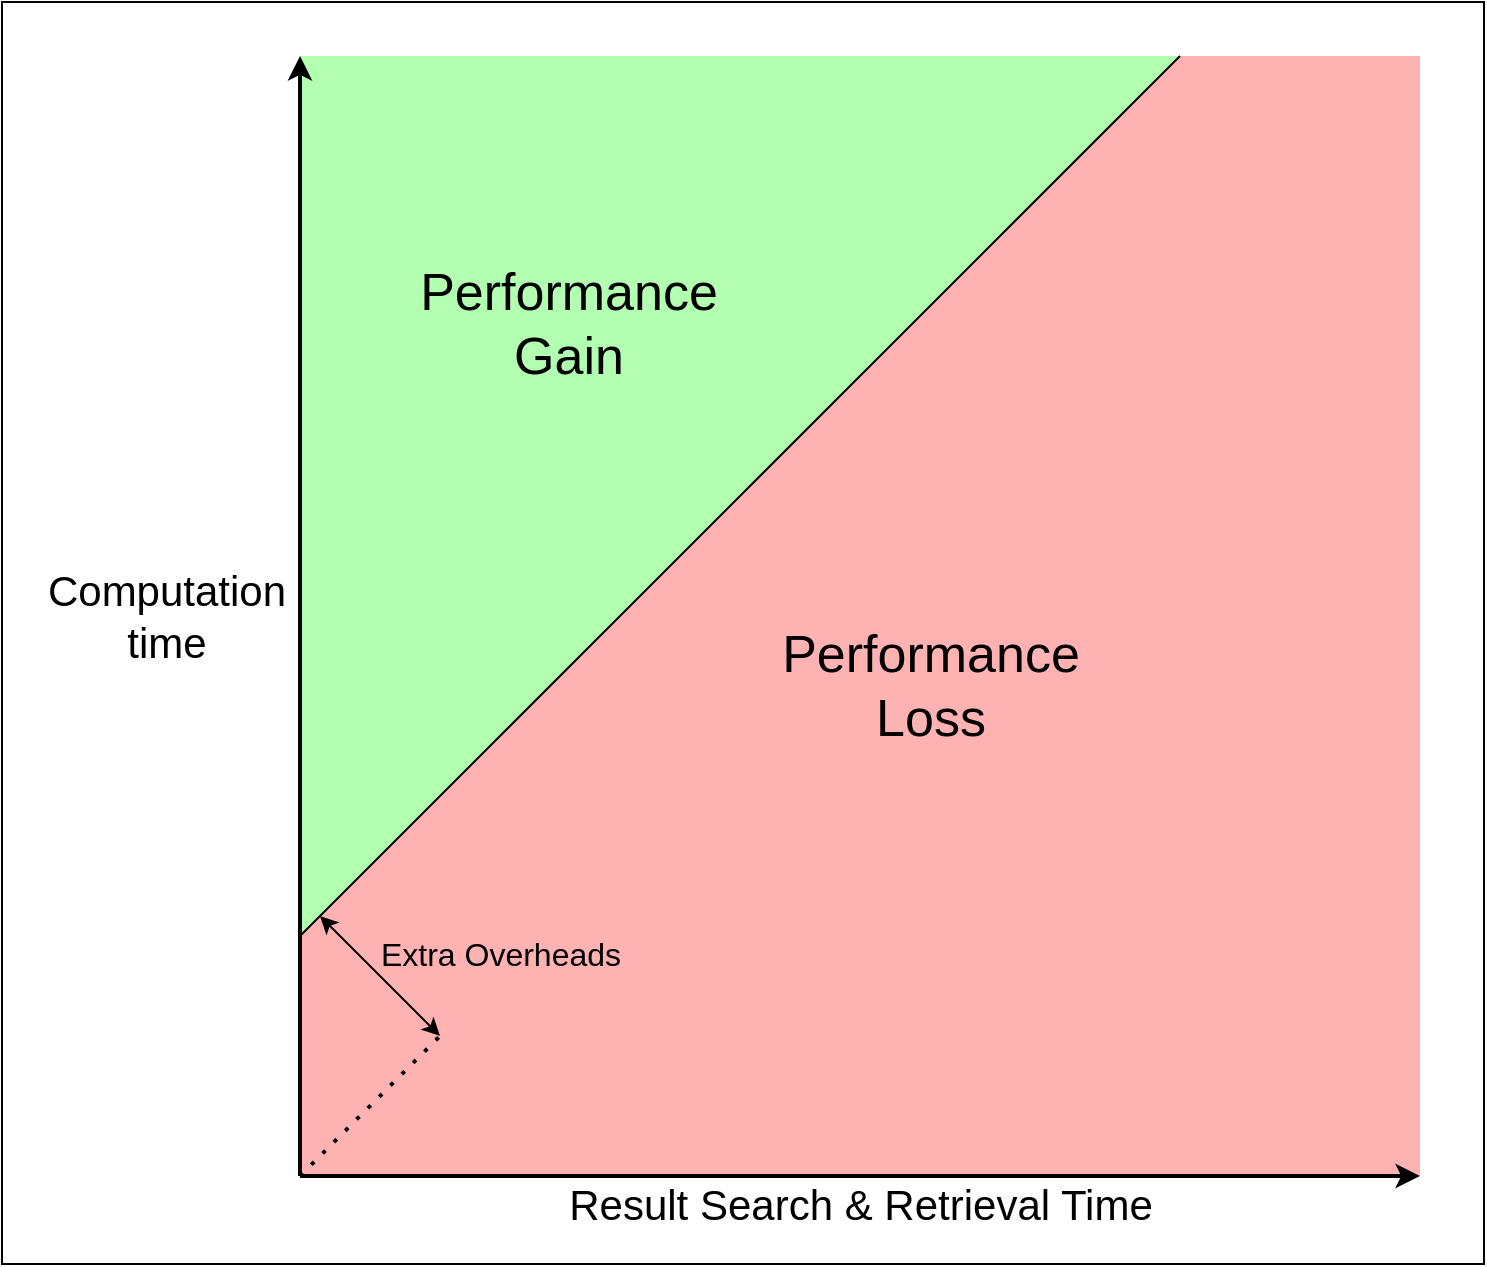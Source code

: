 <mxfile version="25.0.3">
  <diagram name="페이지-1" id="7yRZqA8zx_0-Kt9_PznU">
    <mxGraphModel dx="2261" dy="746" grid="1" gridSize="10" guides="1" tooltips="1" connect="1" arrows="1" fold="1" page="1" pageScale="1" pageWidth="827" pageHeight="1169" math="0" shadow="0">
      <root>
        <mxCell id="0" />
        <mxCell id="1" parent="0" />
        <mxCell id="nc0H4JgxdPSwkRKwztUI-23" value="" style="rounded=0;whiteSpace=wrap;html=1;" parent="1" vertex="1">
          <mxGeometry x="-29" y="93" width="741" height="631" as="geometry" />
        </mxCell>
        <mxCell id="nc0H4JgxdPSwkRKwztUI-21" value="" style="shape=card;whiteSpace=wrap;html=1;size=440;strokeColor=none;fillColor=#FF0000;opacity=30;" parent="1" vertex="1">
          <mxGeometry x="120" y="120" width="560" height="560" as="geometry" />
        </mxCell>
        <mxCell id="nc0H4JgxdPSwkRKwztUI-16" value="" style="shape=manualInput;whiteSpace=wrap;html=1;size=440;rotation=-180;strokeColor=none;fillColor=#00FF00;opacity=30;" parent="1" vertex="1">
          <mxGeometry x="120" y="120" width="440" height="440" as="geometry" />
        </mxCell>
        <mxCell id="nc0H4JgxdPSwkRKwztUI-2" value="" style="endArrow=classic;html=1;rounded=0;endFill=1;strokeWidth=2;" parent="1" edge="1">
          <mxGeometry width="50" height="50" relative="1" as="geometry">
            <mxPoint x="120" y="680" as="sourcePoint" />
            <mxPoint x="120" y="120" as="targetPoint" />
          </mxGeometry>
        </mxCell>
        <mxCell id="nc0H4JgxdPSwkRKwztUI-5" value="Computation&lt;div style=&quot;font-size: 21px;&quot;&gt;time&lt;/div&gt;" style="edgeLabel;html=1;align=center;verticalAlign=middle;resizable=0;points=[];fontSize=21;" parent="nc0H4JgxdPSwkRKwztUI-2" vertex="1" connectable="0">
          <mxGeometry relative="1" as="geometry">
            <mxPoint x="-67" as="offset" />
          </mxGeometry>
        </mxCell>
        <mxCell id="nc0H4JgxdPSwkRKwztUI-3" value="" style="endArrow=classic;html=1;rounded=0;endFill=1;strokeWidth=2;" parent="1" edge="1">
          <mxGeometry width="50" height="50" relative="1" as="geometry">
            <mxPoint x="120" y="680" as="sourcePoint" />
            <mxPoint x="680" y="680" as="targetPoint" />
          </mxGeometry>
        </mxCell>
        <mxCell id="nc0H4JgxdPSwkRKwztUI-4" value="Result Search &amp;amp; Retrieval Time" style="edgeLabel;html=1;align=center;verticalAlign=middle;resizable=0;points=[];fontSize=21;" parent="nc0H4JgxdPSwkRKwztUI-3" vertex="1" connectable="0">
          <mxGeometry relative="1" as="geometry">
            <mxPoint y="14" as="offset" />
          </mxGeometry>
        </mxCell>
        <mxCell id="nc0H4JgxdPSwkRKwztUI-6" value="" style="endArrow=none;html=1;rounded=0;endFill=0;strokeWidth=1;" parent="1" edge="1">
          <mxGeometry width="50" height="50" relative="1" as="geometry">
            <mxPoint x="120" y="560" as="sourcePoint" />
            <mxPoint x="560" y="120" as="targetPoint" />
          </mxGeometry>
        </mxCell>
        <mxCell id="nc0H4JgxdPSwkRKwztUI-19" value="Performance&lt;br style=&quot;font-size: 26px;&quot;&gt;Gain" style="edgeLabel;html=1;align=center;verticalAlign=middle;resizable=0;points=[];fontSize=26;fontColor=#000000;labelBackgroundColor=none;" parent="nc0H4JgxdPSwkRKwztUI-6" vertex="1" connectable="0">
          <mxGeometry relative="1" as="geometry">
            <mxPoint x="-86" y="-86" as="offset" />
          </mxGeometry>
        </mxCell>
        <mxCell id="nc0H4JgxdPSwkRKwztUI-22" value="&lt;font style=&quot;font-size: 26px;&quot;&gt;Performance&lt;br&gt;Loss&lt;/font&gt;" style="edgeLabel;html=1;align=center;verticalAlign=middle;resizable=0;points=[];fontSize=26;labelBackgroundColor=none;" parent="nc0H4JgxdPSwkRKwztUI-6" vertex="1" connectable="0">
          <mxGeometry relative="1" as="geometry">
            <mxPoint x="95" y="95" as="offset" />
          </mxGeometry>
        </mxCell>
        <mxCell id="aLNUrPYjdgyd-TNjK_4u-7" value="" style="endArrow=classic;startArrow=classic;html=1;rounded=0;" edge="1" parent="1">
          <mxGeometry width="50" height="50" relative="1" as="geometry">
            <mxPoint x="190" y="610" as="sourcePoint" />
            <mxPoint x="130" y="550" as="targetPoint" />
          </mxGeometry>
        </mxCell>
        <mxCell id="aLNUrPYjdgyd-TNjK_4u-10" value="Extra Overheads" style="edgeLabel;html=1;align=center;verticalAlign=middle;resizable=0;points=[];fontSize=16;labelBackgroundColor=none;" vertex="1" connectable="0" parent="aLNUrPYjdgyd-TNjK_4u-7">
          <mxGeometry x="-0.003" y="-1" relative="1" as="geometry">
            <mxPoint x="59" y="-10" as="offset" />
          </mxGeometry>
        </mxCell>
        <mxCell id="aLNUrPYjdgyd-TNjK_4u-9" value="" style="endArrow=none;dashed=1;html=1;dashPattern=1 3;strokeWidth=2;rounded=0;" edge="1" parent="1">
          <mxGeometry width="50" height="50" relative="1" as="geometry">
            <mxPoint x="120" y="680" as="sourcePoint" />
            <mxPoint x="190" y="610" as="targetPoint" />
          </mxGeometry>
        </mxCell>
      </root>
    </mxGraphModel>
  </diagram>
</mxfile>
